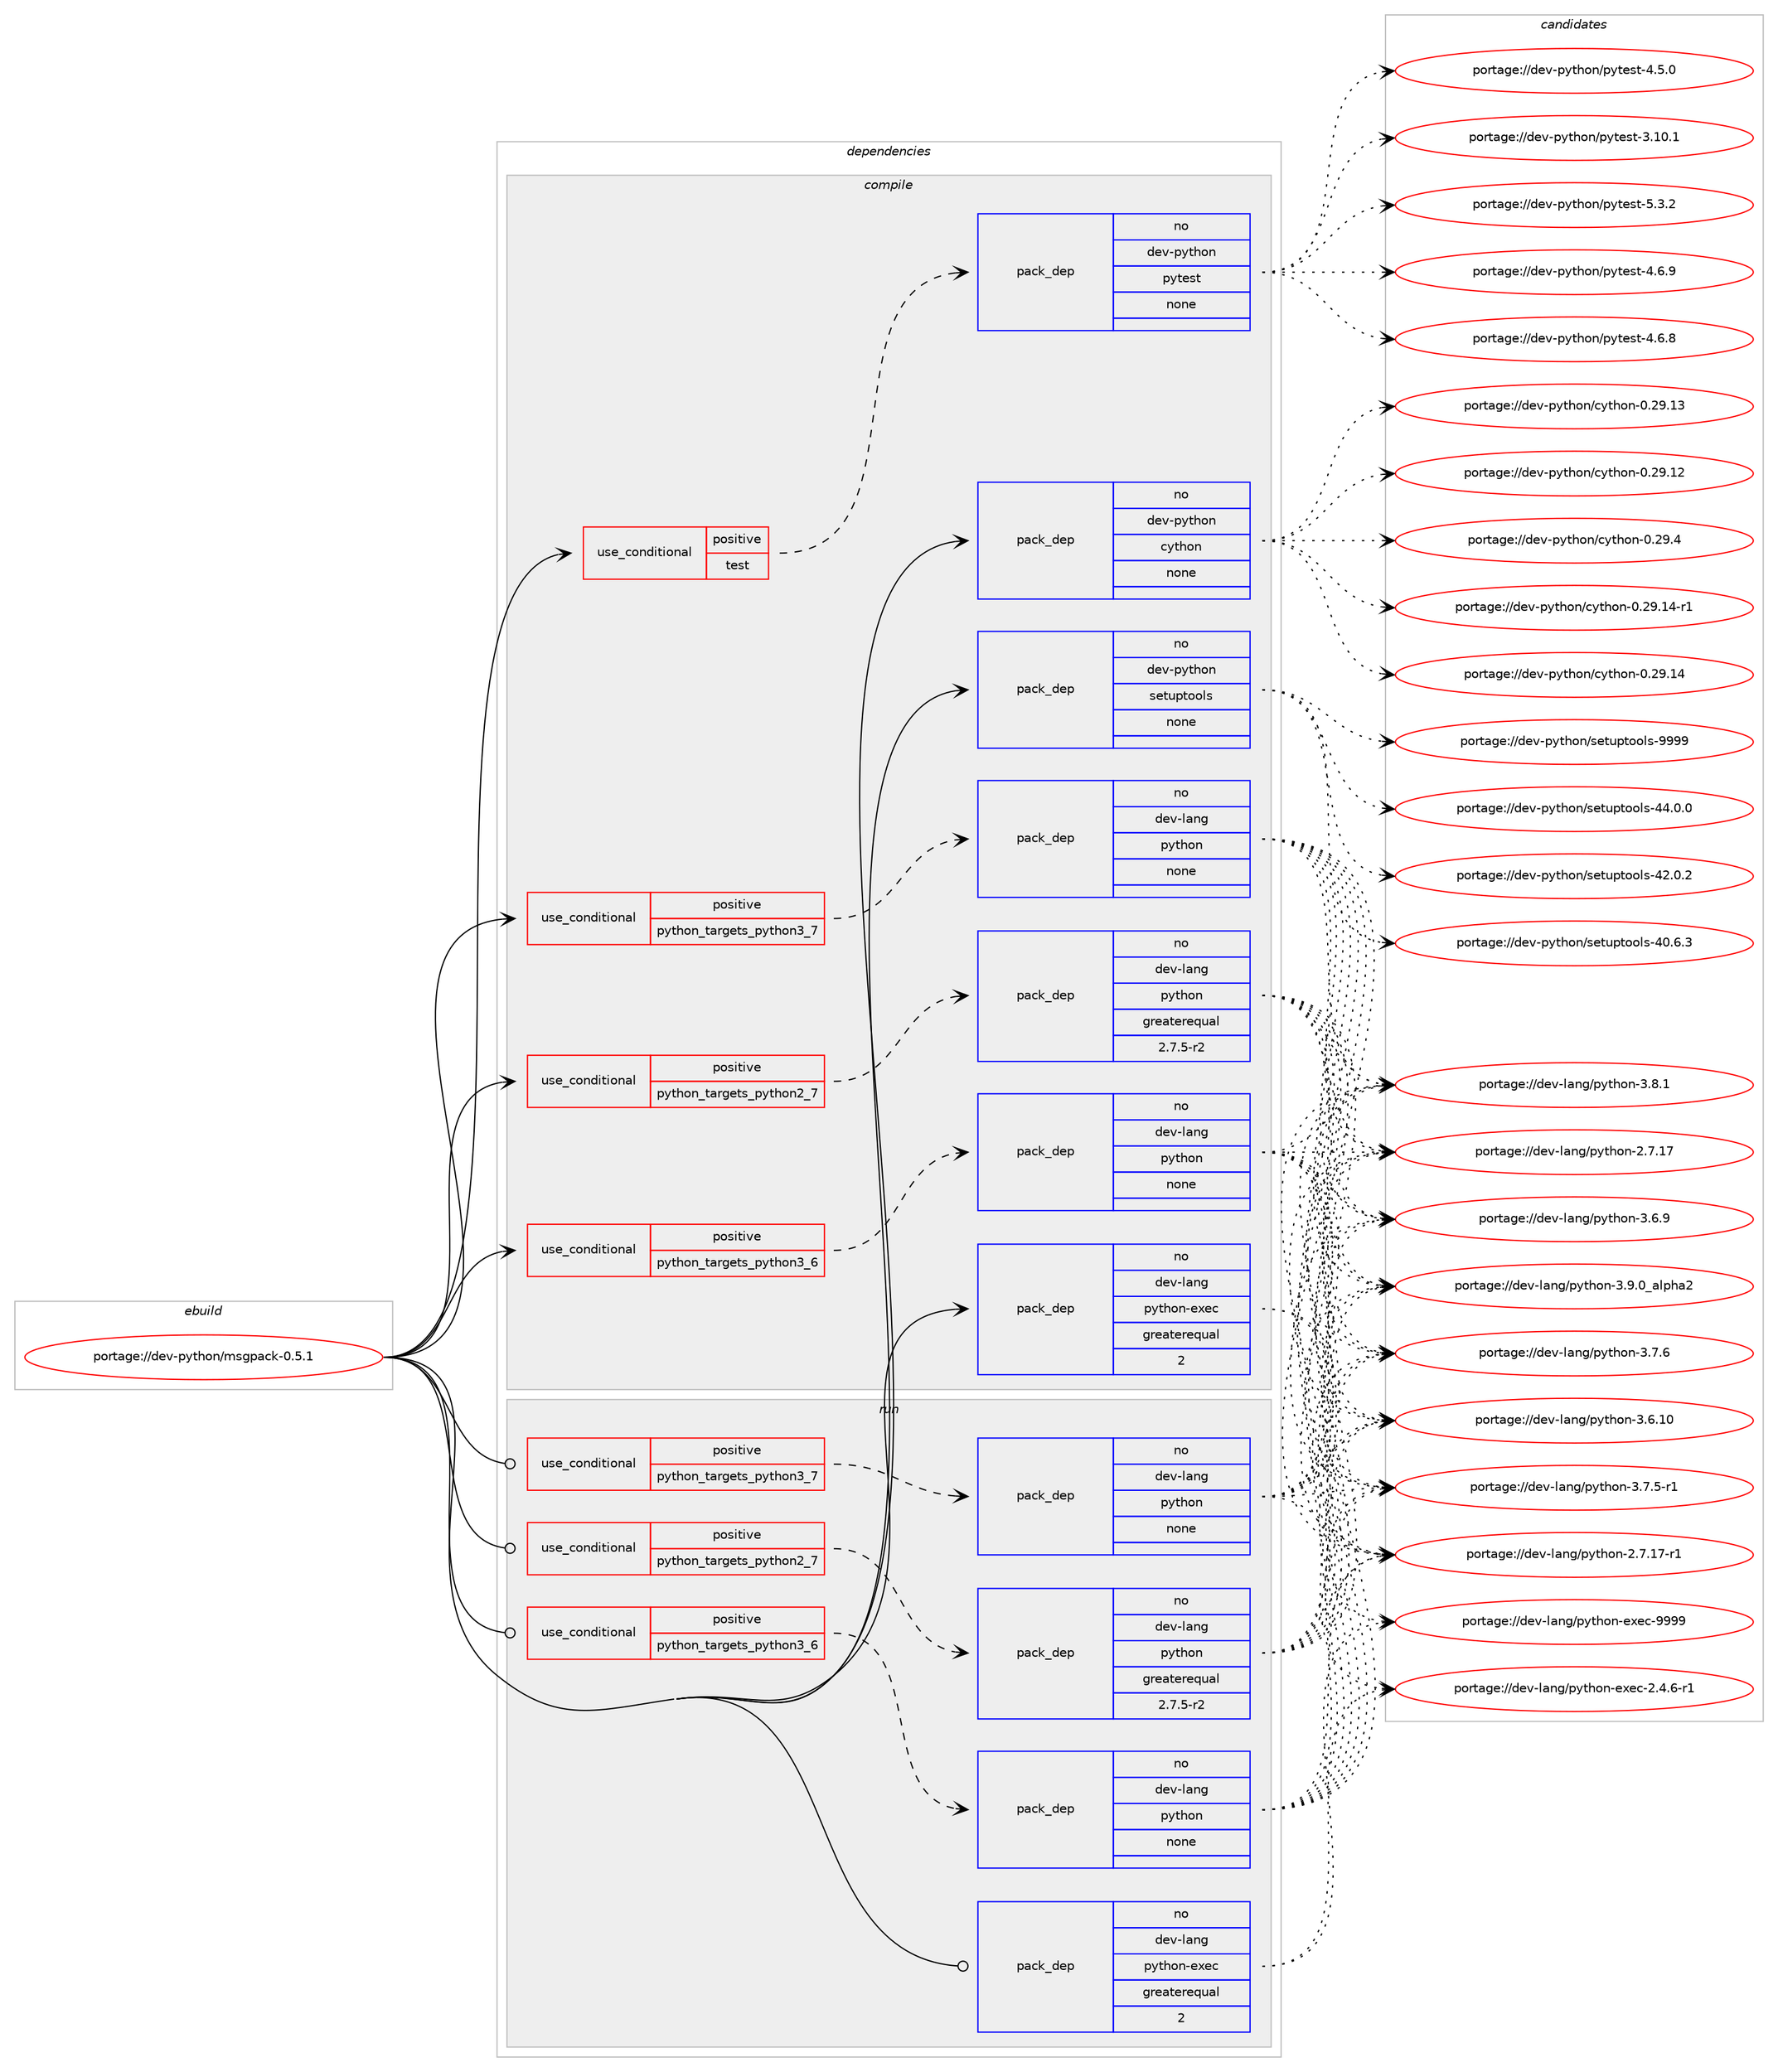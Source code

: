 digraph prolog {

# *************
# Graph options
# *************

newrank=true;
concentrate=true;
compound=true;
graph [rankdir=LR,fontname=Helvetica,fontsize=10,ranksep=1.5];#, ranksep=2.5, nodesep=0.2];
edge  [arrowhead=vee];
node  [fontname=Helvetica,fontsize=10];

# **********
# The ebuild
# **********

subgraph cluster_leftcol {
color=gray;
label=<<i>ebuild</i>>;
id [label="portage://dev-python/msgpack-0.5.1", color=red, width=4, href="../dev-python/msgpack-0.5.1.svg"];
}

# ****************
# The dependencies
# ****************

subgraph cluster_midcol {
color=gray;
label=<<i>dependencies</i>>;
subgraph cluster_compile {
fillcolor="#eeeeee";
style=filled;
label=<<i>compile</i>>;
subgraph cond112751 {
dependency449862 [label=<<TABLE BORDER="0" CELLBORDER="1" CELLSPACING="0" CELLPADDING="4"><TR><TD ROWSPAN="3" CELLPADDING="10">use_conditional</TD></TR><TR><TD>positive</TD></TR><TR><TD>python_targets_python2_7</TD></TR></TABLE>>, shape=none, color=red];
subgraph pack332131 {
dependency449863 [label=<<TABLE BORDER="0" CELLBORDER="1" CELLSPACING="0" CELLPADDING="4" WIDTH="220"><TR><TD ROWSPAN="6" CELLPADDING="30">pack_dep</TD></TR><TR><TD WIDTH="110">no</TD></TR><TR><TD>dev-lang</TD></TR><TR><TD>python</TD></TR><TR><TD>greaterequal</TD></TR><TR><TD>2.7.5-r2</TD></TR></TABLE>>, shape=none, color=blue];
}
dependency449862:e -> dependency449863:w [weight=20,style="dashed",arrowhead="vee"];
}
id:e -> dependency449862:w [weight=20,style="solid",arrowhead="vee"];
subgraph cond112752 {
dependency449864 [label=<<TABLE BORDER="0" CELLBORDER="1" CELLSPACING="0" CELLPADDING="4"><TR><TD ROWSPAN="3" CELLPADDING="10">use_conditional</TD></TR><TR><TD>positive</TD></TR><TR><TD>python_targets_python3_6</TD></TR></TABLE>>, shape=none, color=red];
subgraph pack332132 {
dependency449865 [label=<<TABLE BORDER="0" CELLBORDER="1" CELLSPACING="0" CELLPADDING="4" WIDTH="220"><TR><TD ROWSPAN="6" CELLPADDING="30">pack_dep</TD></TR><TR><TD WIDTH="110">no</TD></TR><TR><TD>dev-lang</TD></TR><TR><TD>python</TD></TR><TR><TD>none</TD></TR><TR><TD></TD></TR></TABLE>>, shape=none, color=blue];
}
dependency449864:e -> dependency449865:w [weight=20,style="dashed",arrowhead="vee"];
}
id:e -> dependency449864:w [weight=20,style="solid",arrowhead="vee"];
subgraph cond112753 {
dependency449866 [label=<<TABLE BORDER="0" CELLBORDER="1" CELLSPACING="0" CELLPADDING="4"><TR><TD ROWSPAN="3" CELLPADDING="10">use_conditional</TD></TR><TR><TD>positive</TD></TR><TR><TD>python_targets_python3_7</TD></TR></TABLE>>, shape=none, color=red];
subgraph pack332133 {
dependency449867 [label=<<TABLE BORDER="0" CELLBORDER="1" CELLSPACING="0" CELLPADDING="4" WIDTH="220"><TR><TD ROWSPAN="6" CELLPADDING="30">pack_dep</TD></TR><TR><TD WIDTH="110">no</TD></TR><TR><TD>dev-lang</TD></TR><TR><TD>python</TD></TR><TR><TD>none</TD></TR><TR><TD></TD></TR></TABLE>>, shape=none, color=blue];
}
dependency449866:e -> dependency449867:w [weight=20,style="dashed",arrowhead="vee"];
}
id:e -> dependency449866:w [weight=20,style="solid",arrowhead="vee"];
subgraph cond112754 {
dependency449868 [label=<<TABLE BORDER="0" CELLBORDER="1" CELLSPACING="0" CELLPADDING="4"><TR><TD ROWSPAN="3" CELLPADDING="10">use_conditional</TD></TR><TR><TD>positive</TD></TR><TR><TD>test</TD></TR></TABLE>>, shape=none, color=red];
subgraph pack332134 {
dependency449869 [label=<<TABLE BORDER="0" CELLBORDER="1" CELLSPACING="0" CELLPADDING="4" WIDTH="220"><TR><TD ROWSPAN="6" CELLPADDING="30">pack_dep</TD></TR><TR><TD WIDTH="110">no</TD></TR><TR><TD>dev-python</TD></TR><TR><TD>pytest</TD></TR><TR><TD>none</TD></TR><TR><TD></TD></TR></TABLE>>, shape=none, color=blue];
}
dependency449868:e -> dependency449869:w [weight=20,style="dashed",arrowhead="vee"];
}
id:e -> dependency449868:w [weight=20,style="solid",arrowhead="vee"];
subgraph pack332135 {
dependency449870 [label=<<TABLE BORDER="0" CELLBORDER="1" CELLSPACING="0" CELLPADDING="4" WIDTH="220"><TR><TD ROWSPAN="6" CELLPADDING="30">pack_dep</TD></TR><TR><TD WIDTH="110">no</TD></TR><TR><TD>dev-lang</TD></TR><TR><TD>python-exec</TD></TR><TR><TD>greaterequal</TD></TR><TR><TD>2</TD></TR></TABLE>>, shape=none, color=blue];
}
id:e -> dependency449870:w [weight=20,style="solid",arrowhead="vee"];
subgraph pack332136 {
dependency449871 [label=<<TABLE BORDER="0" CELLBORDER="1" CELLSPACING="0" CELLPADDING="4" WIDTH="220"><TR><TD ROWSPAN="6" CELLPADDING="30">pack_dep</TD></TR><TR><TD WIDTH="110">no</TD></TR><TR><TD>dev-python</TD></TR><TR><TD>cython</TD></TR><TR><TD>none</TD></TR><TR><TD></TD></TR></TABLE>>, shape=none, color=blue];
}
id:e -> dependency449871:w [weight=20,style="solid",arrowhead="vee"];
subgraph pack332137 {
dependency449872 [label=<<TABLE BORDER="0" CELLBORDER="1" CELLSPACING="0" CELLPADDING="4" WIDTH="220"><TR><TD ROWSPAN="6" CELLPADDING="30">pack_dep</TD></TR><TR><TD WIDTH="110">no</TD></TR><TR><TD>dev-python</TD></TR><TR><TD>setuptools</TD></TR><TR><TD>none</TD></TR><TR><TD></TD></TR></TABLE>>, shape=none, color=blue];
}
id:e -> dependency449872:w [weight=20,style="solid",arrowhead="vee"];
}
subgraph cluster_compileandrun {
fillcolor="#eeeeee";
style=filled;
label=<<i>compile and run</i>>;
}
subgraph cluster_run {
fillcolor="#eeeeee";
style=filled;
label=<<i>run</i>>;
subgraph cond112755 {
dependency449873 [label=<<TABLE BORDER="0" CELLBORDER="1" CELLSPACING="0" CELLPADDING="4"><TR><TD ROWSPAN="3" CELLPADDING="10">use_conditional</TD></TR><TR><TD>positive</TD></TR><TR><TD>python_targets_python2_7</TD></TR></TABLE>>, shape=none, color=red];
subgraph pack332138 {
dependency449874 [label=<<TABLE BORDER="0" CELLBORDER="1" CELLSPACING="0" CELLPADDING="4" WIDTH="220"><TR><TD ROWSPAN="6" CELLPADDING="30">pack_dep</TD></TR><TR><TD WIDTH="110">no</TD></TR><TR><TD>dev-lang</TD></TR><TR><TD>python</TD></TR><TR><TD>greaterequal</TD></TR><TR><TD>2.7.5-r2</TD></TR></TABLE>>, shape=none, color=blue];
}
dependency449873:e -> dependency449874:w [weight=20,style="dashed",arrowhead="vee"];
}
id:e -> dependency449873:w [weight=20,style="solid",arrowhead="odot"];
subgraph cond112756 {
dependency449875 [label=<<TABLE BORDER="0" CELLBORDER="1" CELLSPACING="0" CELLPADDING="4"><TR><TD ROWSPAN="3" CELLPADDING="10">use_conditional</TD></TR><TR><TD>positive</TD></TR><TR><TD>python_targets_python3_6</TD></TR></TABLE>>, shape=none, color=red];
subgraph pack332139 {
dependency449876 [label=<<TABLE BORDER="0" CELLBORDER="1" CELLSPACING="0" CELLPADDING="4" WIDTH="220"><TR><TD ROWSPAN="6" CELLPADDING="30">pack_dep</TD></TR><TR><TD WIDTH="110">no</TD></TR><TR><TD>dev-lang</TD></TR><TR><TD>python</TD></TR><TR><TD>none</TD></TR><TR><TD></TD></TR></TABLE>>, shape=none, color=blue];
}
dependency449875:e -> dependency449876:w [weight=20,style="dashed",arrowhead="vee"];
}
id:e -> dependency449875:w [weight=20,style="solid",arrowhead="odot"];
subgraph cond112757 {
dependency449877 [label=<<TABLE BORDER="0" CELLBORDER="1" CELLSPACING="0" CELLPADDING="4"><TR><TD ROWSPAN="3" CELLPADDING="10">use_conditional</TD></TR><TR><TD>positive</TD></TR><TR><TD>python_targets_python3_7</TD></TR></TABLE>>, shape=none, color=red];
subgraph pack332140 {
dependency449878 [label=<<TABLE BORDER="0" CELLBORDER="1" CELLSPACING="0" CELLPADDING="4" WIDTH="220"><TR><TD ROWSPAN="6" CELLPADDING="30">pack_dep</TD></TR><TR><TD WIDTH="110">no</TD></TR><TR><TD>dev-lang</TD></TR><TR><TD>python</TD></TR><TR><TD>none</TD></TR><TR><TD></TD></TR></TABLE>>, shape=none, color=blue];
}
dependency449877:e -> dependency449878:w [weight=20,style="dashed",arrowhead="vee"];
}
id:e -> dependency449877:w [weight=20,style="solid",arrowhead="odot"];
subgraph pack332141 {
dependency449879 [label=<<TABLE BORDER="0" CELLBORDER="1" CELLSPACING="0" CELLPADDING="4" WIDTH="220"><TR><TD ROWSPAN="6" CELLPADDING="30">pack_dep</TD></TR><TR><TD WIDTH="110">no</TD></TR><TR><TD>dev-lang</TD></TR><TR><TD>python-exec</TD></TR><TR><TD>greaterequal</TD></TR><TR><TD>2</TD></TR></TABLE>>, shape=none, color=blue];
}
id:e -> dependency449879:w [weight=20,style="solid",arrowhead="odot"];
}
}

# **************
# The candidates
# **************

subgraph cluster_choices {
rank=same;
color=gray;
label=<<i>candidates</i>>;

subgraph choice332131 {
color=black;
nodesep=1;
choice10010111845108971101034711212111610411111045514657464895971081121049750 [label="portage://dev-lang/python-3.9.0_alpha2", color=red, width=4,href="../dev-lang/python-3.9.0_alpha2.svg"];
choice100101118451089711010347112121116104111110455146564649 [label="portage://dev-lang/python-3.8.1", color=red, width=4,href="../dev-lang/python-3.8.1.svg"];
choice100101118451089711010347112121116104111110455146554654 [label="portage://dev-lang/python-3.7.6", color=red, width=4,href="../dev-lang/python-3.7.6.svg"];
choice1001011184510897110103471121211161041111104551465546534511449 [label="portage://dev-lang/python-3.7.5-r1", color=red, width=4,href="../dev-lang/python-3.7.5-r1.svg"];
choice100101118451089711010347112121116104111110455146544657 [label="portage://dev-lang/python-3.6.9", color=red, width=4,href="../dev-lang/python-3.6.9.svg"];
choice10010111845108971101034711212111610411111045514654464948 [label="portage://dev-lang/python-3.6.10", color=red, width=4,href="../dev-lang/python-3.6.10.svg"];
choice100101118451089711010347112121116104111110455046554649554511449 [label="portage://dev-lang/python-2.7.17-r1", color=red, width=4,href="../dev-lang/python-2.7.17-r1.svg"];
choice10010111845108971101034711212111610411111045504655464955 [label="portage://dev-lang/python-2.7.17", color=red, width=4,href="../dev-lang/python-2.7.17.svg"];
dependency449863:e -> choice10010111845108971101034711212111610411111045514657464895971081121049750:w [style=dotted,weight="100"];
dependency449863:e -> choice100101118451089711010347112121116104111110455146564649:w [style=dotted,weight="100"];
dependency449863:e -> choice100101118451089711010347112121116104111110455146554654:w [style=dotted,weight="100"];
dependency449863:e -> choice1001011184510897110103471121211161041111104551465546534511449:w [style=dotted,weight="100"];
dependency449863:e -> choice100101118451089711010347112121116104111110455146544657:w [style=dotted,weight="100"];
dependency449863:e -> choice10010111845108971101034711212111610411111045514654464948:w [style=dotted,weight="100"];
dependency449863:e -> choice100101118451089711010347112121116104111110455046554649554511449:w [style=dotted,weight="100"];
dependency449863:e -> choice10010111845108971101034711212111610411111045504655464955:w [style=dotted,weight="100"];
}
subgraph choice332132 {
color=black;
nodesep=1;
choice10010111845108971101034711212111610411111045514657464895971081121049750 [label="portage://dev-lang/python-3.9.0_alpha2", color=red, width=4,href="../dev-lang/python-3.9.0_alpha2.svg"];
choice100101118451089711010347112121116104111110455146564649 [label="portage://dev-lang/python-3.8.1", color=red, width=4,href="../dev-lang/python-3.8.1.svg"];
choice100101118451089711010347112121116104111110455146554654 [label="portage://dev-lang/python-3.7.6", color=red, width=4,href="../dev-lang/python-3.7.6.svg"];
choice1001011184510897110103471121211161041111104551465546534511449 [label="portage://dev-lang/python-3.7.5-r1", color=red, width=4,href="../dev-lang/python-3.7.5-r1.svg"];
choice100101118451089711010347112121116104111110455146544657 [label="portage://dev-lang/python-3.6.9", color=red, width=4,href="../dev-lang/python-3.6.9.svg"];
choice10010111845108971101034711212111610411111045514654464948 [label="portage://dev-lang/python-3.6.10", color=red, width=4,href="../dev-lang/python-3.6.10.svg"];
choice100101118451089711010347112121116104111110455046554649554511449 [label="portage://dev-lang/python-2.7.17-r1", color=red, width=4,href="../dev-lang/python-2.7.17-r1.svg"];
choice10010111845108971101034711212111610411111045504655464955 [label="portage://dev-lang/python-2.7.17", color=red, width=4,href="../dev-lang/python-2.7.17.svg"];
dependency449865:e -> choice10010111845108971101034711212111610411111045514657464895971081121049750:w [style=dotted,weight="100"];
dependency449865:e -> choice100101118451089711010347112121116104111110455146564649:w [style=dotted,weight="100"];
dependency449865:e -> choice100101118451089711010347112121116104111110455146554654:w [style=dotted,weight="100"];
dependency449865:e -> choice1001011184510897110103471121211161041111104551465546534511449:w [style=dotted,weight="100"];
dependency449865:e -> choice100101118451089711010347112121116104111110455146544657:w [style=dotted,weight="100"];
dependency449865:e -> choice10010111845108971101034711212111610411111045514654464948:w [style=dotted,weight="100"];
dependency449865:e -> choice100101118451089711010347112121116104111110455046554649554511449:w [style=dotted,weight="100"];
dependency449865:e -> choice10010111845108971101034711212111610411111045504655464955:w [style=dotted,weight="100"];
}
subgraph choice332133 {
color=black;
nodesep=1;
choice10010111845108971101034711212111610411111045514657464895971081121049750 [label="portage://dev-lang/python-3.9.0_alpha2", color=red, width=4,href="../dev-lang/python-3.9.0_alpha2.svg"];
choice100101118451089711010347112121116104111110455146564649 [label="portage://dev-lang/python-3.8.1", color=red, width=4,href="../dev-lang/python-3.8.1.svg"];
choice100101118451089711010347112121116104111110455146554654 [label="portage://dev-lang/python-3.7.6", color=red, width=4,href="../dev-lang/python-3.7.6.svg"];
choice1001011184510897110103471121211161041111104551465546534511449 [label="portage://dev-lang/python-3.7.5-r1", color=red, width=4,href="../dev-lang/python-3.7.5-r1.svg"];
choice100101118451089711010347112121116104111110455146544657 [label="portage://dev-lang/python-3.6.9", color=red, width=4,href="../dev-lang/python-3.6.9.svg"];
choice10010111845108971101034711212111610411111045514654464948 [label="portage://dev-lang/python-3.6.10", color=red, width=4,href="../dev-lang/python-3.6.10.svg"];
choice100101118451089711010347112121116104111110455046554649554511449 [label="portage://dev-lang/python-2.7.17-r1", color=red, width=4,href="../dev-lang/python-2.7.17-r1.svg"];
choice10010111845108971101034711212111610411111045504655464955 [label="portage://dev-lang/python-2.7.17", color=red, width=4,href="../dev-lang/python-2.7.17.svg"];
dependency449867:e -> choice10010111845108971101034711212111610411111045514657464895971081121049750:w [style=dotted,weight="100"];
dependency449867:e -> choice100101118451089711010347112121116104111110455146564649:w [style=dotted,weight="100"];
dependency449867:e -> choice100101118451089711010347112121116104111110455146554654:w [style=dotted,weight="100"];
dependency449867:e -> choice1001011184510897110103471121211161041111104551465546534511449:w [style=dotted,weight="100"];
dependency449867:e -> choice100101118451089711010347112121116104111110455146544657:w [style=dotted,weight="100"];
dependency449867:e -> choice10010111845108971101034711212111610411111045514654464948:w [style=dotted,weight="100"];
dependency449867:e -> choice100101118451089711010347112121116104111110455046554649554511449:w [style=dotted,weight="100"];
dependency449867:e -> choice10010111845108971101034711212111610411111045504655464955:w [style=dotted,weight="100"];
}
subgraph choice332134 {
color=black;
nodesep=1;
choice1001011184511212111610411111047112121116101115116455346514650 [label="portage://dev-python/pytest-5.3.2", color=red, width=4,href="../dev-python/pytest-5.3.2.svg"];
choice1001011184511212111610411111047112121116101115116455246544657 [label="portage://dev-python/pytest-4.6.9", color=red, width=4,href="../dev-python/pytest-4.6.9.svg"];
choice1001011184511212111610411111047112121116101115116455246544656 [label="portage://dev-python/pytest-4.6.8", color=red, width=4,href="../dev-python/pytest-4.6.8.svg"];
choice1001011184511212111610411111047112121116101115116455246534648 [label="portage://dev-python/pytest-4.5.0", color=red, width=4,href="../dev-python/pytest-4.5.0.svg"];
choice100101118451121211161041111104711212111610111511645514649484649 [label="portage://dev-python/pytest-3.10.1", color=red, width=4,href="../dev-python/pytest-3.10.1.svg"];
dependency449869:e -> choice1001011184511212111610411111047112121116101115116455346514650:w [style=dotted,weight="100"];
dependency449869:e -> choice1001011184511212111610411111047112121116101115116455246544657:w [style=dotted,weight="100"];
dependency449869:e -> choice1001011184511212111610411111047112121116101115116455246544656:w [style=dotted,weight="100"];
dependency449869:e -> choice1001011184511212111610411111047112121116101115116455246534648:w [style=dotted,weight="100"];
dependency449869:e -> choice100101118451121211161041111104711212111610111511645514649484649:w [style=dotted,weight="100"];
}
subgraph choice332135 {
color=black;
nodesep=1;
choice10010111845108971101034711212111610411111045101120101994557575757 [label="portage://dev-lang/python-exec-9999", color=red, width=4,href="../dev-lang/python-exec-9999.svg"];
choice10010111845108971101034711212111610411111045101120101994550465246544511449 [label="portage://dev-lang/python-exec-2.4.6-r1", color=red, width=4,href="../dev-lang/python-exec-2.4.6-r1.svg"];
dependency449870:e -> choice10010111845108971101034711212111610411111045101120101994557575757:w [style=dotted,weight="100"];
dependency449870:e -> choice10010111845108971101034711212111610411111045101120101994550465246544511449:w [style=dotted,weight="100"];
}
subgraph choice332136 {
color=black;
nodesep=1;
choice10010111845112121116104111110479912111610411111045484650574652 [label="portage://dev-python/cython-0.29.4", color=red, width=4,href="../dev-python/cython-0.29.4.svg"];
choice10010111845112121116104111110479912111610411111045484650574649524511449 [label="portage://dev-python/cython-0.29.14-r1", color=red, width=4,href="../dev-python/cython-0.29.14-r1.svg"];
choice1001011184511212111610411111047991211161041111104548465057464952 [label="portage://dev-python/cython-0.29.14", color=red, width=4,href="../dev-python/cython-0.29.14.svg"];
choice1001011184511212111610411111047991211161041111104548465057464951 [label="portage://dev-python/cython-0.29.13", color=red, width=4,href="../dev-python/cython-0.29.13.svg"];
choice1001011184511212111610411111047991211161041111104548465057464950 [label="portage://dev-python/cython-0.29.12", color=red, width=4,href="../dev-python/cython-0.29.12.svg"];
dependency449871:e -> choice10010111845112121116104111110479912111610411111045484650574652:w [style=dotted,weight="100"];
dependency449871:e -> choice10010111845112121116104111110479912111610411111045484650574649524511449:w [style=dotted,weight="100"];
dependency449871:e -> choice1001011184511212111610411111047991211161041111104548465057464952:w [style=dotted,weight="100"];
dependency449871:e -> choice1001011184511212111610411111047991211161041111104548465057464951:w [style=dotted,weight="100"];
dependency449871:e -> choice1001011184511212111610411111047991211161041111104548465057464950:w [style=dotted,weight="100"];
}
subgraph choice332137 {
color=black;
nodesep=1;
choice10010111845112121116104111110471151011161171121161111111081154557575757 [label="portage://dev-python/setuptools-9999", color=red, width=4,href="../dev-python/setuptools-9999.svg"];
choice100101118451121211161041111104711510111611711211611111110811545525246484648 [label="portage://dev-python/setuptools-44.0.0", color=red, width=4,href="../dev-python/setuptools-44.0.0.svg"];
choice100101118451121211161041111104711510111611711211611111110811545525046484650 [label="portage://dev-python/setuptools-42.0.2", color=red, width=4,href="../dev-python/setuptools-42.0.2.svg"];
choice100101118451121211161041111104711510111611711211611111110811545524846544651 [label="portage://dev-python/setuptools-40.6.3", color=red, width=4,href="../dev-python/setuptools-40.6.3.svg"];
dependency449872:e -> choice10010111845112121116104111110471151011161171121161111111081154557575757:w [style=dotted,weight="100"];
dependency449872:e -> choice100101118451121211161041111104711510111611711211611111110811545525246484648:w [style=dotted,weight="100"];
dependency449872:e -> choice100101118451121211161041111104711510111611711211611111110811545525046484650:w [style=dotted,weight="100"];
dependency449872:e -> choice100101118451121211161041111104711510111611711211611111110811545524846544651:w [style=dotted,weight="100"];
}
subgraph choice332138 {
color=black;
nodesep=1;
choice10010111845108971101034711212111610411111045514657464895971081121049750 [label="portage://dev-lang/python-3.9.0_alpha2", color=red, width=4,href="../dev-lang/python-3.9.0_alpha2.svg"];
choice100101118451089711010347112121116104111110455146564649 [label="portage://dev-lang/python-3.8.1", color=red, width=4,href="../dev-lang/python-3.8.1.svg"];
choice100101118451089711010347112121116104111110455146554654 [label="portage://dev-lang/python-3.7.6", color=red, width=4,href="../dev-lang/python-3.7.6.svg"];
choice1001011184510897110103471121211161041111104551465546534511449 [label="portage://dev-lang/python-3.7.5-r1", color=red, width=4,href="../dev-lang/python-3.7.5-r1.svg"];
choice100101118451089711010347112121116104111110455146544657 [label="portage://dev-lang/python-3.6.9", color=red, width=4,href="../dev-lang/python-3.6.9.svg"];
choice10010111845108971101034711212111610411111045514654464948 [label="portage://dev-lang/python-3.6.10", color=red, width=4,href="../dev-lang/python-3.6.10.svg"];
choice100101118451089711010347112121116104111110455046554649554511449 [label="portage://dev-lang/python-2.7.17-r1", color=red, width=4,href="../dev-lang/python-2.7.17-r1.svg"];
choice10010111845108971101034711212111610411111045504655464955 [label="portage://dev-lang/python-2.7.17", color=red, width=4,href="../dev-lang/python-2.7.17.svg"];
dependency449874:e -> choice10010111845108971101034711212111610411111045514657464895971081121049750:w [style=dotted,weight="100"];
dependency449874:e -> choice100101118451089711010347112121116104111110455146564649:w [style=dotted,weight="100"];
dependency449874:e -> choice100101118451089711010347112121116104111110455146554654:w [style=dotted,weight="100"];
dependency449874:e -> choice1001011184510897110103471121211161041111104551465546534511449:w [style=dotted,weight="100"];
dependency449874:e -> choice100101118451089711010347112121116104111110455146544657:w [style=dotted,weight="100"];
dependency449874:e -> choice10010111845108971101034711212111610411111045514654464948:w [style=dotted,weight="100"];
dependency449874:e -> choice100101118451089711010347112121116104111110455046554649554511449:w [style=dotted,weight="100"];
dependency449874:e -> choice10010111845108971101034711212111610411111045504655464955:w [style=dotted,weight="100"];
}
subgraph choice332139 {
color=black;
nodesep=1;
choice10010111845108971101034711212111610411111045514657464895971081121049750 [label="portage://dev-lang/python-3.9.0_alpha2", color=red, width=4,href="../dev-lang/python-3.9.0_alpha2.svg"];
choice100101118451089711010347112121116104111110455146564649 [label="portage://dev-lang/python-3.8.1", color=red, width=4,href="../dev-lang/python-3.8.1.svg"];
choice100101118451089711010347112121116104111110455146554654 [label="portage://dev-lang/python-3.7.6", color=red, width=4,href="../dev-lang/python-3.7.6.svg"];
choice1001011184510897110103471121211161041111104551465546534511449 [label="portage://dev-lang/python-3.7.5-r1", color=red, width=4,href="../dev-lang/python-3.7.5-r1.svg"];
choice100101118451089711010347112121116104111110455146544657 [label="portage://dev-lang/python-3.6.9", color=red, width=4,href="../dev-lang/python-3.6.9.svg"];
choice10010111845108971101034711212111610411111045514654464948 [label="portage://dev-lang/python-3.6.10", color=red, width=4,href="../dev-lang/python-3.6.10.svg"];
choice100101118451089711010347112121116104111110455046554649554511449 [label="portage://dev-lang/python-2.7.17-r1", color=red, width=4,href="../dev-lang/python-2.7.17-r1.svg"];
choice10010111845108971101034711212111610411111045504655464955 [label="portage://dev-lang/python-2.7.17", color=red, width=4,href="../dev-lang/python-2.7.17.svg"];
dependency449876:e -> choice10010111845108971101034711212111610411111045514657464895971081121049750:w [style=dotted,weight="100"];
dependency449876:e -> choice100101118451089711010347112121116104111110455146564649:w [style=dotted,weight="100"];
dependency449876:e -> choice100101118451089711010347112121116104111110455146554654:w [style=dotted,weight="100"];
dependency449876:e -> choice1001011184510897110103471121211161041111104551465546534511449:w [style=dotted,weight="100"];
dependency449876:e -> choice100101118451089711010347112121116104111110455146544657:w [style=dotted,weight="100"];
dependency449876:e -> choice10010111845108971101034711212111610411111045514654464948:w [style=dotted,weight="100"];
dependency449876:e -> choice100101118451089711010347112121116104111110455046554649554511449:w [style=dotted,weight="100"];
dependency449876:e -> choice10010111845108971101034711212111610411111045504655464955:w [style=dotted,weight="100"];
}
subgraph choice332140 {
color=black;
nodesep=1;
choice10010111845108971101034711212111610411111045514657464895971081121049750 [label="portage://dev-lang/python-3.9.0_alpha2", color=red, width=4,href="../dev-lang/python-3.9.0_alpha2.svg"];
choice100101118451089711010347112121116104111110455146564649 [label="portage://dev-lang/python-3.8.1", color=red, width=4,href="../dev-lang/python-3.8.1.svg"];
choice100101118451089711010347112121116104111110455146554654 [label="portage://dev-lang/python-3.7.6", color=red, width=4,href="../dev-lang/python-3.7.6.svg"];
choice1001011184510897110103471121211161041111104551465546534511449 [label="portage://dev-lang/python-3.7.5-r1", color=red, width=4,href="../dev-lang/python-3.7.5-r1.svg"];
choice100101118451089711010347112121116104111110455146544657 [label="portage://dev-lang/python-3.6.9", color=red, width=4,href="../dev-lang/python-3.6.9.svg"];
choice10010111845108971101034711212111610411111045514654464948 [label="portage://dev-lang/python-3.6.10", color=red, width=4,href="../dev-lang/python-3.6.10.svg"];
choice100101118451089711010347112121116104111110455046554649554511449 [label="portage://dev-lang/python-2.7.17-r1", color=red, width=4,href="../dev-lang/python-2.7.17-r1.svg"];
choice10010111845108971101034711212111610411111045504655464955 [label="portage://dev-lang/python-2.7.17", color=red, width=4,href="../dev-lang/python-2.7.17.svg"];
dependency449878:e -> choice10010111845108971101034711212111610411111045514657464895971081121049750:w [style=dotted,weight="100"];
dependency449878:e -> choice100101118451089711010347112121116104111110455146564649:w [style=dotted,weight="100"];
dependency449878:e -> choice100101118451089711010347112121116104111110455146554654:w [style=dotted,weight="100"];
dependency449878:e -> choice1001011184510897110103471121211161041111104551465546534511449:w [style=dotted,weight="100"];
dependency449878:e -> choice100101118451089711010347112121116104111110455146544657:w [style=dotted,weight="100"];
dependency449878:e -> choice10010111845108971101034711212111610411111045514654464948:w [style=dotted,weight="100"];
dependency449878:e -> choice100101118451089711010347112121116104111110455046554649554511449:w [style=dotted,weight="100"];
dependency449878:e -> choice10010111845108971101034711212111610411111045504655464955:w [style=dotted,weight="100"];
}
subgraph choice332141 {
color=black;
nodesep=1;
choice10010111845108971101034711212111610411111045101120101994557575757 [label="portage://dev-lang/python-exec-9999", color=red, width=4,href="../dev-lang/python-exec-9999.svg"];
choice10010111845108971101034711212111610411111045101120101994550465246544511449 [label="portage://dev-lang/python-exec-2.4.6-r1", color=red, width=4,href="../dev-lang/python-exec-2.4.6-r1.svg"];
dependency449879:e -> choice10010111845108971101034711212111610411111045101120101994557575757:w [style=dotted,weight="100"];
dependency449879:e -> choice10010111845108971101034711212111610411111045101120101994550465246544511449:w [style=dotted,weight="100"];
}
}

}
